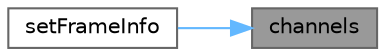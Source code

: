digraph "channels"
{
 // LATEX_PDF_SIZE
  bgcolor="transparent";
  edge [fontname=Helvetica,fontsize=10,labelfontname=Helvetica,labelfontsize=10];
  node [fontname=Helvetica,fontsize=10,shape=box,height=0.2,width=0.4];
  rankdir="RL";
  Node1 [id="Node000001",label="channels",height=0.2,width=0.4,color="gray40", fillcolor="grey60", style="filled", fontcolor="black",tooltip="获取声道数"];
  Node1 -> Node2 [id="edge1_Node000001_Node000002",dir="back",color="steelblue1",style="solid",tooltip=" "];
  Node2 [id="Node000002",label="setFrameInfo",height=0.2,width=0.4,color="grey40", fillcolor="white", style="filled",URL="$class_p_c_m_frame.html#a51550fe30f4909764ae363e60cc39316",tooltip="设置帧信息"];
}
